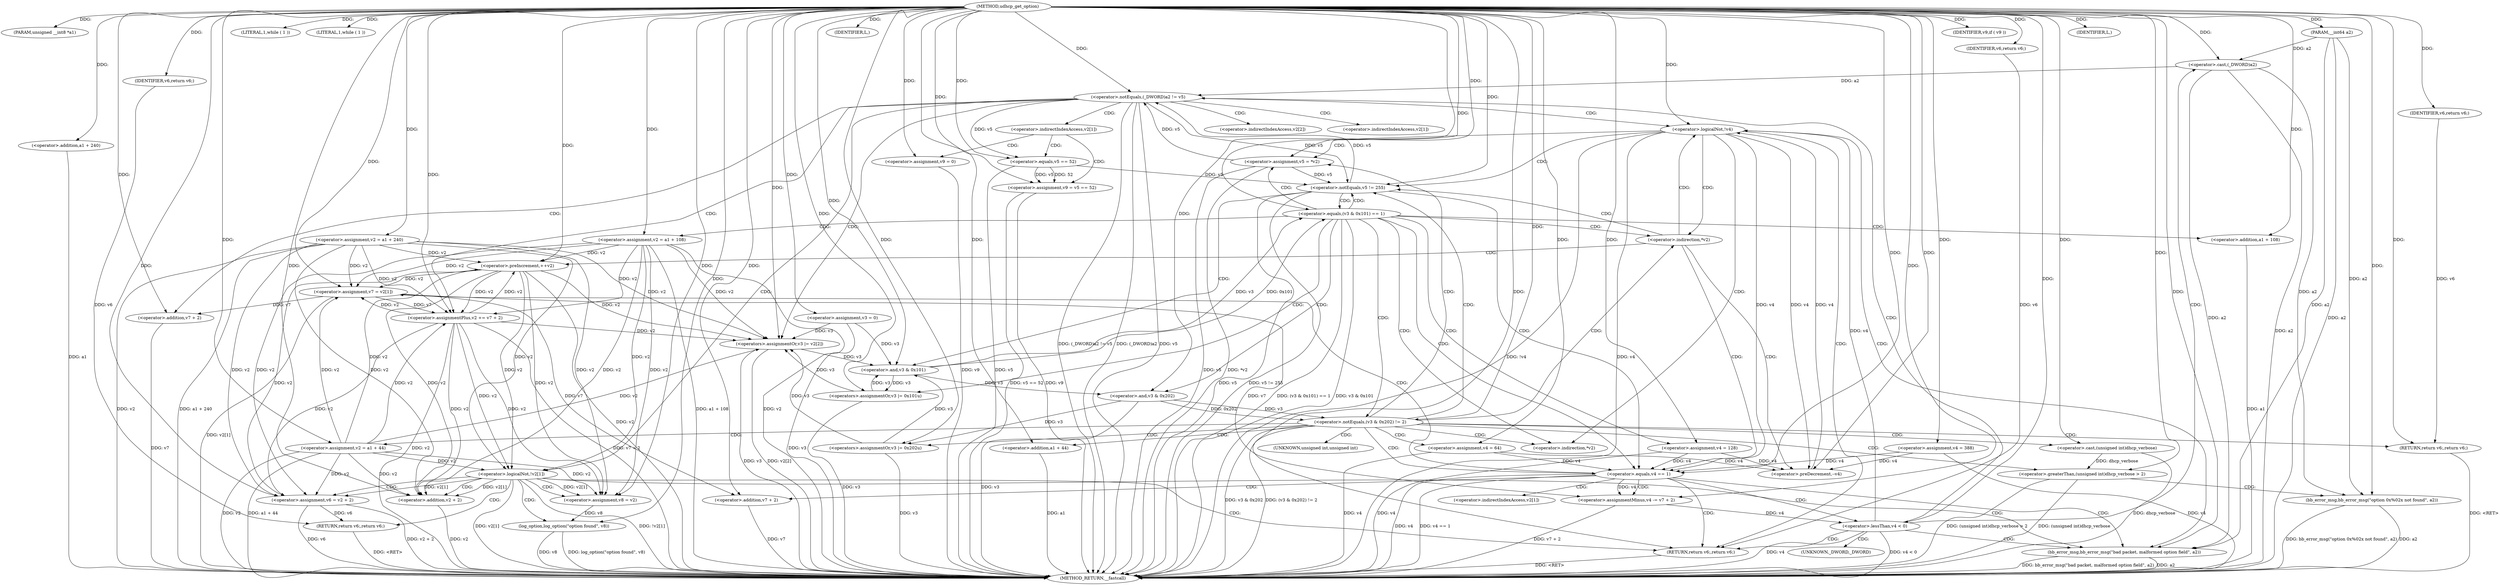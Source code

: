 digraph udhcp_get_option {  
"1000109" [label = "(METHOD,udhcp_get_option)" ]
"1000289" [label = "(METHOD_RETURN,__fastcall)" ]
"1000110" [label = "(PARAM,unsigned __int8 *a1)" ]
"1000111" [label = "(PARAM,__int64 a2)" ]
"1000121" [label = "(<operator>.assignment,v2 = a1 + 240)" ]
"1000123" [label = "(<operator>.addition,a1 + 240)" ]
"1000126" [label = "(<operator>.assignment,v3 = 0)" ]
"1000129" [label = "(<operator>.assignment,v4 = 388)" ]
"1000133" [label = "(LITERAL,1,while ( 1 ))" ]
"1000136" [label = "(LITERAL,1,while ( 1 ))" ]
"1000138" [label = "(<operator>.assignment,v5 = *v2)" ]
"1000146" [label = "(<operator>.preDecrement,--v4)" ]
"1000148" [label = "(<operator>.preIncrement,++v2)" ]
"1000152" [label = "(<operator>.logicalNot,!v4)" ]
"1000156" [label = "(<operator>.notEquals,v5 != 255)" ]
"1000161" [label = "(<operator>.equals,(v3 & 0x101) == 1)" ]
"1000162" [label = "(<operator>.and,v3 & 0x101)" ]
"1000167" [label = "(<operators>.assignmentOr,v3 |= 0x101u)" ]
"1000170" [label = "(<operator>.assignment,v2 = a1 + 108)" ]
"1000172" [label = "(<operator>.addition,a1 + 108)" ]
"1000175" [label = "(<operator>.assignment,v4 = 128)" ]
"1000181" [label = "(<operator>.notEquals,(v3 & 0x202) != 2)" ]
"1000182" [label = "(<operator>.and,v3 & 0x202)" ]
"1000187" [label = "(IDENTIFIER,L,)" ]
"1000189" [label = "(<operator>.greaterThan,(unsigned int)dhcp_verbose > 2)" ]
"1000190" [label = "(<operator>.cast,(unsigned int)dhcp_verbose)" ]
"1000194" [label = "(bb_error_msg,bb_error_msg(\"option 0x%02x not found\", a2))" ]
"1000197" [label = "(RETURN,return v6;,return v6;)" ]
"1000198" [label = "(IDENTIFIER,v6,return v6;)" ]
"1000199" [label = "(<operators>.assignmentOr,v3 |= 0x202u)" ]
"1000202" [label = "(<operator>.assignment,v2 = a1 + 44)" ]
"1000204" [label = "(<operator>.addition,a1 + 44)" ]
"1000207" [label = "(<operator>.assignment,v4 = 64)" ]
"1000211" [label = "(<operator>.equals,v4 == 1)" ]
"1000215" [label = "(<operator>.assignment,v7 = v2[1])" ]
"1000220" [label = "(<operator>.assignmentMinus,v4 -= v7 + 2)" ]
"1000222" [label = "(<operator>.addition,v7 + 2)" ]
"1000226" [label = "(<operator>.lessThan,v4 < 0)" ]
"1000231" [label = "(<operator>.notEquals,(_DWORD)a2 != v5)" ]
"1000232" [label = "(<operator>.cast,(_DWORD)a2)" ]
"1000241" [label = "(<operator>.assignment,v9 = v5 == 52)" ]
"1000243" [label = "(<operator>.equals,v5 == 52)" ]
"1000247" [label = "(<operator>.assignment,v9 = 0)" ]
"1000251" [label = "(IDENTIFIER,v9,if ( v9 ))" ]
"1000252" [label = "(<operators>.assignmentOr,v3 |= v2[2])" ]
"1000257" [label = "(<operator>.assignmentPlus,v2 += v7 + 2)" ]
"1000259" [label = "(<operator>.addition,v7 + 2)" ]
"1000264" [label = "(<operator>.logicalNot,!v2[1])" ]
"1000270" [label = "(IDENTIFIER,L,)" ]
"1000271" [label = "(bb_error_msg,bb_error_msg(\"bad packet, malformed option field\", a2))" ]
"1000274" [label = "(RETURN,return v6;,return v6;)" ]
"1000275" [label = "(IDENTIFIER,v6,return v6;)" ]
"1000276" [label = "(<operator>.assignment,v8 = v2)" ]
"1000279" [label = "(<operator>.assignment,v6 = v2 + 2)" ]
"1000281" [label = "(<operator>.addition,v2 + 2)" ]
"1000284" [label = "(log_option,log_option(\"option found\", v8))" ]
"1000287" [label = "(RETURN,return v6;,return v6;)" ]
"1000288" [label = "(IDENTIFIER,v6,return v6;)" ]
"1000140" [label = "(<operator>.indirection,*v2)" ]
"1000143" [label = "(<operator>.indirection,*v2)" ]
"1000191" [label = "(UNKNOWN,unsigned int,unsigned int)" ]
"1000217" [label = "(<operator>.indirectIndexAccess,v2[1])" ]
"1000233" [label = "(UNKNOWN,_DWORD,_DWORD)" ]
"1000238" [label = "(<operator>.indirectIndexAccess,v2[1])" ]
"1000254" [label = "(<operator>.indirectIndexAccess,v2[2])" ]
"1000265" [label = "(<operator>.indirectIndexAccess,v2[1])" ]
  "1000287" -> "1000289"  [ label = "DDG: <RET>"] 
  "1000197" -> "1000289"  [ label = "DDG: <RET>"] 
  "1000274" -> "1000289"  [ label = "DDG: <RET>"] 
  "1000123" -> "1000289"  [ label = "DDG: a1"] 
  "1000231" -> "1000289"  [ label = "DDG: (_DWORD)a2 != v5"] 
  "1000271" -> "1000289"  [ label = "DDG: a2"] 
  "1000211" -> "1000289"  [ label = "DDG: v4"] 
  "1000259" -> "1000289"  [ label = "DDG: v7"] 
  "1000181" -> "1000289"  [ label = "DDG: (v3 & 0x202) != 2"] 
  "1000241" -> "1000289"  [ label = "DDG: v5 == 52"] 
  "1000161" -> "1000289"  [ label = "DDG: (v3 & 0x101) == 1"] 
  "1000194" -> "1000289"  [ label = "DDG: bb_error_msg(\"option 0x%02x not found\", a2)"] 
  "1000204" -> "1000289"  [ label = "DDG: a1"] 
  "1000199" -> "1000289"  [ label = "DDG: v3"] 
  "1000126" -> "1000289"  [ label = "DDG: v3"] 
  "1000202" -> "1000289"  [ label = "DDG: v2"] 
  "1000138" -> "1000289"  [ label = "DDG: v5"] 
  "1000222" -> "1000289"  [ label = "DDG: v7"] 
  "1000189" -> "1000289"  [ label = "DDG: (unsigned int)dhcp_verbose > 2"] 
  "1000243" -> "1000289"  [ label = "DDG: v5"] 
  "1000257" -> "1000289"  [ label = "DDG: v7 + 2"] 
  "1000264" -> "1000289"  [ label = "DDG: v2[1]"] 
  "1000121" -> "1000289"  [ label = "DDG: v2"] 
  "1000257" -> "1000289"  [ label = "DDG: v2"] 
  "1000156" -> "1000289"  [ label = "DDG: v5"] 
  "1000215" -> "1000289"  [ label = "DDG: v2[1]"] 
  "1000211" -> "1000289"  [ label = "DDG: v4 == 1"] 
  "1000152" -> "1000289"  [ label = "DDG: !v4"] 
  "1000232" -> "1000289"  [ label = "DDG: a2"] 
  "1000129" -> "1000289"  [ label = "DDG: v4"] 
  "1000226" -> "1000289"  [ label = "DDG: v4 < 0"] 
  "1000182" -> "1000289"  [ label = "DDG: v3"] 
  "1000226" -> "1000289"  [ label = "DDG: v4"] 
  "1000152" -> "1000289"  [ label = "DDG: v4"] 
  "1000148" -> "1000289"  [ label = "DDG: v2"] 
  "1000181" -> "1000289"  [ label = "DDG: v3 & 0x202"] 
  "1000202" -> "1000289"  [ label = "DDG: a1 + 44"] 
  "1000252" -> "1000289"  [ label = "DDG: v3"] 
  "1000281" -> "1000289"  [ label = "DDG: v2"] 
  "1000189" -> "1000289"  [ label = "DDG: (unsigned int)dhcp_verbose"] 
  "1000271" -> "1000289"  [ label = "DDG: bb_error_msg(\"bad packet, malformed option field\", a2)"] 
  "1000231" -> "1000289"  [ label = "DDG: (_DWORD)a2"] 
  "1000220" -> "1000289"  [ label = "DDG: v7 + 2"] 
  "1000247" -> "1000289"  [ label = "DDG: v9"] 
  "1000284" -> "1000289"  [ label = "DDG: v8"] 
  "1000207" -> "1000289"  [ label = "DDG: v4"] 
  "1000170" -> "1000289"  [ label = "DDG: v2"] 
  "1000279" -> "1000289"  [ label = "DDG: v2 + 2"] 
  "1000190" -> "1000289"  [ label = "DDG: dhcp_verbose"] 
  "1000279" -> "1000289"  [ label = "DDG: v6"] 
  "1000156" -> "1000289"  [ label = "DDG: v5 != 255"] 
  "1000241" -> "1000289"  [ label = "DDG: v9"] 
  "1000175" -> "1000289"  [ label = "DDG: v4"] 
  "1000194" -> "1000289"  [ label = "DDG: a2"] 
  "1000138" -> "1000289"  [ label = "DDG: *v2"] 
  "1000264" -> "1000289"  [ label = "DDG: !v2[1]"] 
  "1000172" -> "1000289"  [ label = "DDG: a1"] 
  "1000284" -> "1000289"  [ label = "DDG: log_option(\"option found\", v8)"] 
  "1000252" -> "1000289"  [ label = "DDG: v2[2]"] 
  "1000111" -> "1000289"  [ label = "DDG: a2"] 
  "1000170" -> "1000289"  [ label = "DDG: a1 + 108"] 
  "1000121" -> "1000289"  [ label = "DDG: a1 + 240"] 
  "1000167" -> "1000289"  [ label = "DDG: v3"] 
  "1000231" -> "1000289"  [ label = "DDG: v5"] 
  "1000161" -> "1000289"  [ label = "DDG: v3 & 0x101"] 
  "1000109" -> "1000110"  [ label = "DDG: "] 
  "1000109" -> "1000111"  [ label = "DDG: "] 
  "1000109" -> "1000121"  [ label = "DDG: "] 
  "1000109" -> "1000123"  [ label = "DDG: "] 
  "1000109" -> "1000126"  [ label = "DDG: "] 
  "1000109" -> "1000129"  [ label = "DDG: "] 
  "1000109" -> "1000133"  [ label = "DDG: "] 
  "1000109" -> "1000136"  [ label = "DDG: "] 
  "1000109" -> "1000138"  [ label = "DDG: "] 
  "1000129" -> "1000146"  [ label = "DDG: v4"] 
  "1000152" -> "1000146"  [ label = "DDG: v4"] 
  "1000207" -> "1000146"  [ label = "DDG: v4"] 
  "1000175" -> "1000146"  [ label = "DDG: v4"] 
  "1000109" -> "1000146"  [ label = "DDG: "] 
  "1000202" -> "1000148"  [ label = "DDG: v2"] 
  "1000170" -> "1000148"  [ label = "DDG: v2"] 
  "1000121" -> "1000148"  [ label = "DDG: v2"] 
  "1000257" -> "1000148"  [ label = "DDG: v2"] 
  "1000109" -> "1000148"  [ label = "DDG: "] 
  "1000226" -> "1000152"  [ label = "DDG: v4"] 
  "1000146" -> "1000152"  [ label = "DDG: v4"] 
  "1000109" -> "1000152"  [ label = "DDG: "] 
  "1000138" -> "1000156"  [ label = "DDG: v5"] 
  "1000243" -> "1000156"  [ label = "DDG: v5"] 
  "1000231" -> "1000156"  [ label = "DDG: v5"] 
  "1000109" -> "1000156"  [ label = "DDG: "] 
  "1000162" -> "1000161"  [ label = "DDG: v3"] 
  "1000162" -> "1000161"  [ label = "DDG: 0x101"] 
  "1000199" -> "1000162"  [ label = "DDG: v3"] 
  "1000126" -> "1000162"  [ label = "DDG: v3"] 
  "1000252" -> "1000162"  [ label = "DDG: v3"] 
  "1000167" -> "1000162"  [ label = "DDG: v3"] 
  "1000109" -> "1000162"  [ label = "DDG: "] 
  "1000109" -> "1000161"  [ label = "DDG: "] 
  "1000109" -> "1000167"  [ label = "DDG: "] 
  "1000162" -> "1000167"  [ label = "DDG: v3"] 
  "1000109" -> "1000170"  [ label = "DDG: "] 
  "1000109" -> "1000172"  [ label = "DDG: "] 
  "1000109" -> "1000175"  [ label = "DDG: "] 
  "1000182" -> "1000181"  [ label = "DDG: v3"] 
  "1000182" -> "1000181"  [ label = "DDG: 0x202"] 
  "1000162" -> "1000182"  [ label = "DDG: v3"] 
  "1000109" -> "1000182"  [ label = "DDG: "] 
  "1000109" -> "1000181"  [ label = "DDG: "] 
  "1000109" -> "1000187"  [ label = "DDG: "] 
  "1000190" -> "1000189"  [ label = "DDG: dhcp_verbose"] 
  "1000109" -> "1000190"  [ label = "DDG: "] 
  "1000109" -> "1000189"  [ label = "DDG: "] 
  "1000109" -> "1000194"  [ label = "DDG: "] 
  "1000232" -> "1000194"  [ label = "DDG: a2"] 
  "1000111" -> "1000194"  [ label = "DDG: a2"] 
  "1000198" -> "1000197"  [ label = "DDG: v6"] 
  "1000109" -> "1000197"  [ label = "DDG: "] 
  "1000109" -> "1000198"  [ label = "DDG: "] 
  "1000109" -> "1000199"  [ label = "DDG: "] 
  "1000182" -> "1000199"  [ label = "DDG: v3"] 
  "1000109" -> "1000202"  [ label = "DDG: "] 
  "1000109" -> "1000204"  [ label = "DDG: "] 
  "1000109" -> "1000207"  [ label = "DDG: "] 
  "1000129" -> "1000211"  [ label = "DDG: v4"] 
  "1000152" -> "1000211"  [ label = "DDG: v4"] 
  "1000207" -> "1000211"  [ label = "DDG: v4"] 
  "1000175" -> "1000211"  [ label = "DDG: v4"] 
  "1000109" -> "1000211"  [ label = "DDG: "] 
  "1000202" -> "1000215"  [ label = "DDG: v2"] 
  "1000148" -> "1000215"  [ label = "DDG: v2"] 
  "1000170" -> "1000215"  [ label = "DDG: v2"] 
  "1000121" -> "1000215"  [ label = "DDG: v2"] 
  "1000257" -> "1000215"  [ label = "DDG: v2"] 
  "1000109" -> "1000215"  [ label = "DDG: "] 
  "1000215" -> "1000220"  [ label = "DDG: v7"] 
  "1000109" -> "1000220"  [ label = "DDG: "] 
  "1000211" -> "1000220"  [ label = "DDG: v4"] 
  "1000215" -> "1000222"  [ label = "DDG: v7"] 
  "1000109" -> "1000222"  [ label = "DDG: "] 
  "1000220" -> "1000226"  [ label = "DDG: v4"] 
  "1000109" -> "1000226"  [ label = "DDG: "] 
  "1000232" -> "1000231"  [ label = "DDG: a2"] 
  "1000111" -> "1000232"  [ label = "DDG: a2"] 
  "1000109" -> "1000232"  [ label = "DDG: "] 
  "1000138" -> "1000231"  [ label = "DDG: v5"] 
  "1000156" -> "1000231"  [ label = "DDG: v5"] 
  "1000109" -> "1000231"  [ label = "DDG: "] 
  "1000243" -> "1000241"  [ label = "DDG: v5"] 
  "1000243" -> "1000241"  [ label = "DDG: 52"] 
  "1000109" -> "1000241"  [ label = "DDG: "] 
  "1000231" -> "1000243"  [ label = "DDG: v5"] 
  "1000109" -> "1000243"  [ label = "DDG: "] 
  "1000109" -> "1000247"  [ label = "DDG: "] 
  "1000109" -> "1000251"  [ label = "DDG: "] 
  "1000202" -> "1000252"  [ label = "DDG: v2"] 
  "1000148" -> "1000252"  [ label = "DDG: v2"] 
  "1000170" -> "1000252"  [ label = "DDG: v2"] 
  "1000121" -> "1000252"  [ label = "DDG: v2"] 
  "1000257" -> "1000252"  [ label = "DDG: v2"] 
  "1000199" -> "1000252"  [ label = "DDG: v3"] 
  "1000126" -> "1000252"  [ label = "DDG: v3"] 
  "1000167" -> "1000252"  [ label = "DDG: v3"] 
  "1000109" -> "1000252"  [ label = "DDG: "] 
  "1000109" -> "1000257"  [ label = "DDG: "] 
  "1000215" -> "1000257"  [ label = "DDG: v7"] 
  "1000202" -> "1000257"  [ label = "DDG: v2"] 
  "1000148" -> "1000257"  [ label = "DDG: v2"] 
  "1000170" -> "1000257"  [ label = "DDG: v2"] 
  "1000121" -> "1000257"  [ label = "DDG: v2"] 
  "1000109" -> "1000259"  [ label = "DDG: "] 
  "1000215" -> "1000259"  [ label = "DDG: v7"] 
  "1000202" -> "1000264"  [ label = "DDG: v2"] 
  "1000148" -> "1000264"  [ label = "DDG: v2"] 
  "1000170" -> "1000264"  [ label = "DDG: v2"] 
  "1000121" -> "1000264"  [ label = "DDG: v2"] 
  "1000257" -> "1000264"  [ label = "DDG: v2"] 
  "1000109" -> "1000270"  [ label = "DDG: "] 
  "1000109" -> "1000271"  [ label = "DDG: "] 
  "1000232" -> "1000271"  [ label = "DDG: a2"] 
  "1000111" -> "1000271"  [ label = "DDG: a2"] 
  "1000275" -> "1000274"  [ label = "DDG: v6"] 
  "1000109" -> "1000274"  [ label = "DDG: "] 
  "1000109" -> "1000275"  [ label = "DDG: "] 
  "1000202" -> "1000276"  [ label = "DDG: v2"] 
  "1000148" -> "1000276"  [ label = "DDG: v2"] 
  "1000170" -> "1000276"  [ label = "DDG: v2"] 
  "1000264" -> "1000276"  [ label = "DDG: v2[1]"] 
  "1000121" -> "1000276"  [ label = "DDG: v2"] 
  "1000257" -> "1000276"  [ label = "DDG: v2"] 
  "1000109" -> "1000276"  [ label = "DDG: "] 
  "1000264" -> "1000279"  [ label = "DDG: v2[1]"] 
  "1000109" -> "1000279"  [ label = "DDG: "] 
  "1000202" -> "1000279"  [ label = "DDG: v2"] 
  "1000148" -> "1000279"  [ label = "DDG: v2"] 
  "1000170" -> "1000279"  [ label = "DDG: v2"] 
  "1000121" -> "1000279"  [ label = "DDG: v2"] 
  "1000257" -> "1000279"  [ label = "DDG: v2"] 
  "1000264" -> "1000281"  [ label = "DDG: v2[1]"] 
  "1000109" -> "1000281"  [ label = "DDG: "] 
  "1000202" -> "1000281"  [ label = "DDG: v2"] 
  "1000148" -> "1000281"  [ label = "DDG: v2"] 
  "1000170" -> "1000281"  [ label = "DDG: v2"] 
  "1000121" -> "1000281"  [ label = "DDG: v2"] 
  "1000257" -> "1000281"  [ label = "DDG: v2"] 
  "1000109" -> "1000284"  [ label = "DDG: "] 
  "1000276" -> "1000284"  [ label = "DDG: v8"] 
  "1000288" -> "1000287"  [ label = "DDG: v6"] 
  "1000279" -> "1000287"  [ label = "DDG: v6"] 
  "1000109" -> "1000288"  [ label = "DDG: "] 
  "1000143" -> "1000152"  [ label = "CDG: "] 
  "1000143" -> "1000148"  [ label = "CDG: "] 
  "1000143" -> "1000146"  [ label = "CDG: "] 
  "1000143" -> "1000211"  [ label = "CDG: "] 
  "1000143" -> "1000156"  [ label = "CDG: "] 
  "1000152" -> "1000271"  [ label = "CDG: "] 
  "1000152" -> "1000274"  [ label = "CDG: "] 
  "1000152" -> "1000143"  [ label = "CDG: "] 
  "1000152" -> "1000140"  [ label = "CDG: "] 
  "1000152" -> "1000138"  [ label = "CDG: "] 
  "1000152" -> "1000156"  [ label = "CDG: "] 
  "1000156" -> "1000162"  [ label = "CDG: "] 
  "1000156" -> "1000161"  [ label = "CDG: "] 
  "1000156" -> "1000211"  [ label = "CDG: "] 
  "1000161" -> "1000175"  [ label = "CDG: "] 
  "1000161" -> "1000172"  [ label = "CDG: "] 
  "1000161" -> "1000170"  [ label = "CDG: "] 
  "1000161" -> "1000167"  [ label = "CDG: "] 
  "1000161" -> "1000182"  [ label = "CDG: "] 
  "1000161" -> "1000181"  [ label = "CDG: "] 
  "1000161" -> "1000211"  [ label = "CDG: "] 
  "1000161" -> "1000143"  [ label = "CDG: "] 
  "1000161" -> "1000140"  [ label = "CDG: "] 
  "1000161" -> "1000138"  [ label = "CDG: "] 
  "1000161" -> "1000156"  [ label = "CDG: "] 
  "1000181" -> "1000191"  [ label = "CDG: "] 
  "1000181" -> "1000190"  [ label = "CDG: "] 
  "1000181" -> "1000189"  [ label = "CDG: "] 
  "1000181" -> "1000207"  [ label = "CDG: "] 
  "1000181" -> "1000204"  [ label = "CDG: "] 
  "1000181" -> "1000202"  [ label = "CDG: "] 
  "1000181" -> "1000199"  [ label = "CDG: "] 
  "1000181" -> "1000197"  [ label = "CDG: "] 
  "1000181" -> "1000211"  [ label = "CDG: "] 
  "1000181" -> "1000143"  [ label = "CDG: "] 
  "1000181" -> "1000140"  [ label = "CDG: "] 
  "1000181" -> "1000138"  [ label = "CDG: "] 
  "1000181" -> "1000156"  [ label = "CDG: "] 
  "1000189" -> "1000194"  [ label = "CDG: "] 
  "1000211" -> "1000222"  [ label = "CDG: "] 
  "1000211" -> "1000220"  [ label = "CDG: "] 
  "1000211" -> "1000217"  [ label = "CDG: "] 
  "1000211" -> "1000215"  [ label = "CDG: "] 
  "1000211" -> "1000226"  [ label = "CDG: "] 
  "1000211" -> "1000271"  [ label = "CDG: "] 
  "1000211" -> "1000274"  [ label = "CDG: "] 
  "1000226" -> "1000233"  [ label = "CDG: "] 
  "1000226" -> "1000232"  [ label = "CDG: "] 
  "1000226" -> "1000231"  [ label = "CDG: "] 
  "1000226" -> "1000271"  [ label = "CDG: "] 
  "1000226" -> "1000274"  [ label = "CDG: "] 
  "1000231" -> "1000238"  [ label = "CDG: "] 
  "1000231" -> "1000265"  [ label = "CDG: "] 
  "1000231" -> "1000264"  [ label = "CDG: "] 
  "1000231" -> "1000259"  [ label = "CDG: "] 
  "1000231" -> "1000257"  [ label = "CDG: "] 
  "1000231" -> "1000152"  [ label = "CDG: "] 
  "1000231" -> "1000254"  [ label = "CDG: "] 
  "1000231" -> "1000252"  [ label = "CDG: "] 
  "1000238" -> "1000247"  [ label = "CDG: "] 
  "1000238" -> "1000243"  [ label = "CDG: "] 
  "1000238" -> "1000241"  [ label = "CDG: "] 
  "1000264" -> "1000271"  [ label = "CDG: "] 
  "1000264" -> "1000287"  [ label = "CDG: "] 
  "1000264" -> "1000284"  [ label = "CDG: "] 
  "1000264" -> "1000281"  [ label = "CDG: "] 
  "1000264" -> "1000279"  [ label = "CDG: "] 
  "1000264" -> "1000276"  [ label = "CDG: "] 
  "1000264" -> "1000274"  [ label = "CDG: "] 
}
